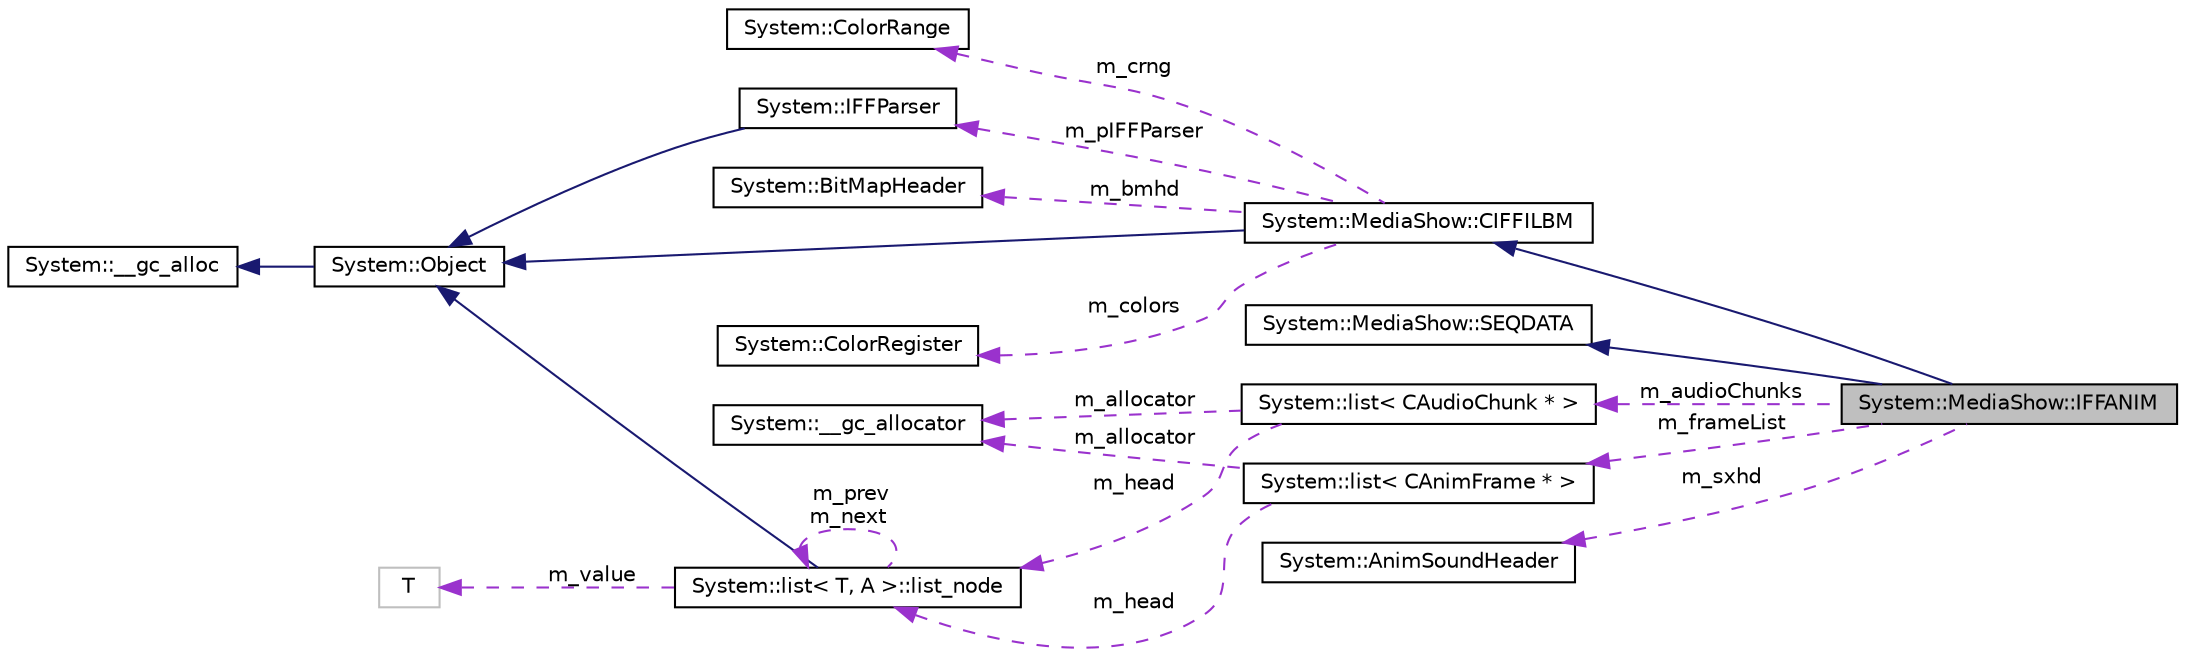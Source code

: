 digraph G
{
  edge [fontname="Helvetica",fontsize="10",labelfontname="Helvetica",labelfontsize="10"];
  node [fontname="Helvetica",fontsize="10",shape=record];
  rankdir="LR";
  Node1 [label="System::MediaShow::IFFANIM",height=0.2,width=0.4,color="black", fillcolor="grey75", style="filled" fontcolor="black"];
  Node2 -> Node1 [dir="back",color="midnightblue",fontsize="10",style="solid",fontname="Helvetica"];
  Node2 [label="System::MediaShow::CIFFILBM",height=0.2,width=0.4,color="black", fillcolor="white", style="filled",URL="$class_system_1_1_media_show_1_1_c_i_f_f_i_l_b_m.html"];
  Node3 -> Node2 [dir="back",color="midnightblue",fontsize="10",style="solid",fontname="Helvetica"];
  Node3 [label="System::Object",height=0.2,width=0.4,color="black", fillcolor="white", style="filled",URL="$class_system_1_1_object.html"];
  Node4 -> Node3 [dir="back",color="midnightblue",fontsize="10",style="solid",fontname="Helvetica"];
  Node4 [label="System::__gc_alloc",height=0.2,width=0.4,color="black", fillcolor="white", style="filled",URL="$class_system_1_1____gc__alloc.html"];
  Node5 -> Node2 [dir="back",color="darkorchid3",fontsize="10",style="dashed",label=" m_bmhd" ,fontname="Helvetica"];
  Node5 [label="System::BitMapHeader",height=0.2,width=0.4,color="black", fillcolor="white", style="filled",URL="$struct_system_1_1_bit_map_header.html"];
  Node6 -> Node2 [dir="back",color="darkorchid3",fontsize="10",style="dashed",label=" m_colors" ,fontname="Helvetica"];
  Node6 [label="System::ColorRegister",height=0.2,width=0.4,color="black", fillcolor="white", style="filled",URL="$struct_system_1_1_color_register.html"];
  Node7 -> Node2 [dir="back",color="darkorchid3",fontsize="10",style="dashed",label=" m_crng" ,fontname="Helvetica"];
  Node7 [label="System::ColorRange",height=0.2,width=0.4,color="black", fillcolor="white", style="filled",URL="$struct_system_1_1_color_range.html"];
  Node8 -> Node2 [dir="back",color="darkorchid3",fontsize="10",style="dashed",label=" m_pIFFParser" ,fontname="Helvetica"];
  Node8 [label="System::IFFParser",height=0.2,width=0.4,color="black", fillcolor="white", style="filled",URL="$class_system_1_1_i_f_f_parser.html"];
  Node3 -> Node8 [dir="back",color="midnightblue",fontsize="10",style="solid",fontname="Helvetica"];
  Node9 -> Node1 [dir="back",color="midnightblue",fontsize="10",style="solid",fontname="Helvetica"];
  Node9 [label="System::MediaShow::SEQDATA",height=0.2,width=0.4,color="black", fillcolor="white", style="filled",URL="$class_system_1_1_media_show_1_1_s_e_q_d_a_t_a.html"];
  Node10 -> Node1 [dir="back",color="darkorchid3",fontsize="10",style="dashed",label=" m_frameList" ,fontname="Helvetica"];
  Node10 [label="System::list\< CAnimFrame * \>",height=0.2,width=0.4,color="black", fillcolor="white", style="filled",URL="$class_system_1_1list.html"];
  Node11 -> Node10 [dir="back",color="darkorchid3",fontsize="10",style="dashed",label=" m_allocator" ,fontname="Helvetica"];
  Node11 [label="System::__gc_allocator",height=0.2,width=0.4,color="black", fillcolor="white", style="filled",URL="$class_system_1_1____gc__allocator.html"];
  Node12 -> Node10 [dir="back",color="darkorchid3",fontsize="10",style="dashed",label=" m_head" ,fontname="Helvetica"];
  Node12 [label="System::list\< T, A \>::list_node",height=0.2,width=0.4,color="black", fillcolor="white", style="filled",URL="$class_system_1_1list_1_1list__node.html"];
  Node3 -> Node12 [dir="back",color="midnightblue",fontsize="10",style="solid",fontname="Helvetica"];
  Node12 -> Node12 [dir="back",color="darkorchid3",fontsize="10",style="dashed",label=" m_prev\nm_next" ,fontname="Helvetica"];
  Node13 -> Node12 [dir="back",color="darkorchid3",fontsize="10",style="dashed",label=" m_value" ,fontname="Helvetica"];
  Node13 [label="T",height=0.2,width=0.4,color="grey75", fillcolor="white", style="filled"];
  Node14 -> Node1 [dir="back",color="darkorchid3",fontsize="10",style="dashed",label=" m_audioChunks" ,fontname="Helvetica"];
  Node14 [label="System::list\< CAudioChunk * \>",height=0.2,width=0.4,color="black", fillcolor="white", style="filled",URL="$class_system_1_1list.html"];
  Node11 -> Node14 [dir="back",color="darkorchid3",fontsize="10",style="dashed",label=" m_allocator" ,fontname="Helvetica"];
  Node12 -> Node14 [dir="back",color="darkorchid3",fontsize="10",style="dashed",label=" m_head" ,fontname="Helvetica"];
  Node15 -> Node1 [dir="back",color="darkorchid3",fontsize="10",style="dashed",label=" m_sxhd" ,fontname="Helvetica"];
  Node15 [label="System::AnimSoundHeader",height=0.2,width=0.4,color="black", fillcolor="white", style="filled",URL="$struct_system_1_1_anim_sound_header.html"];
}

